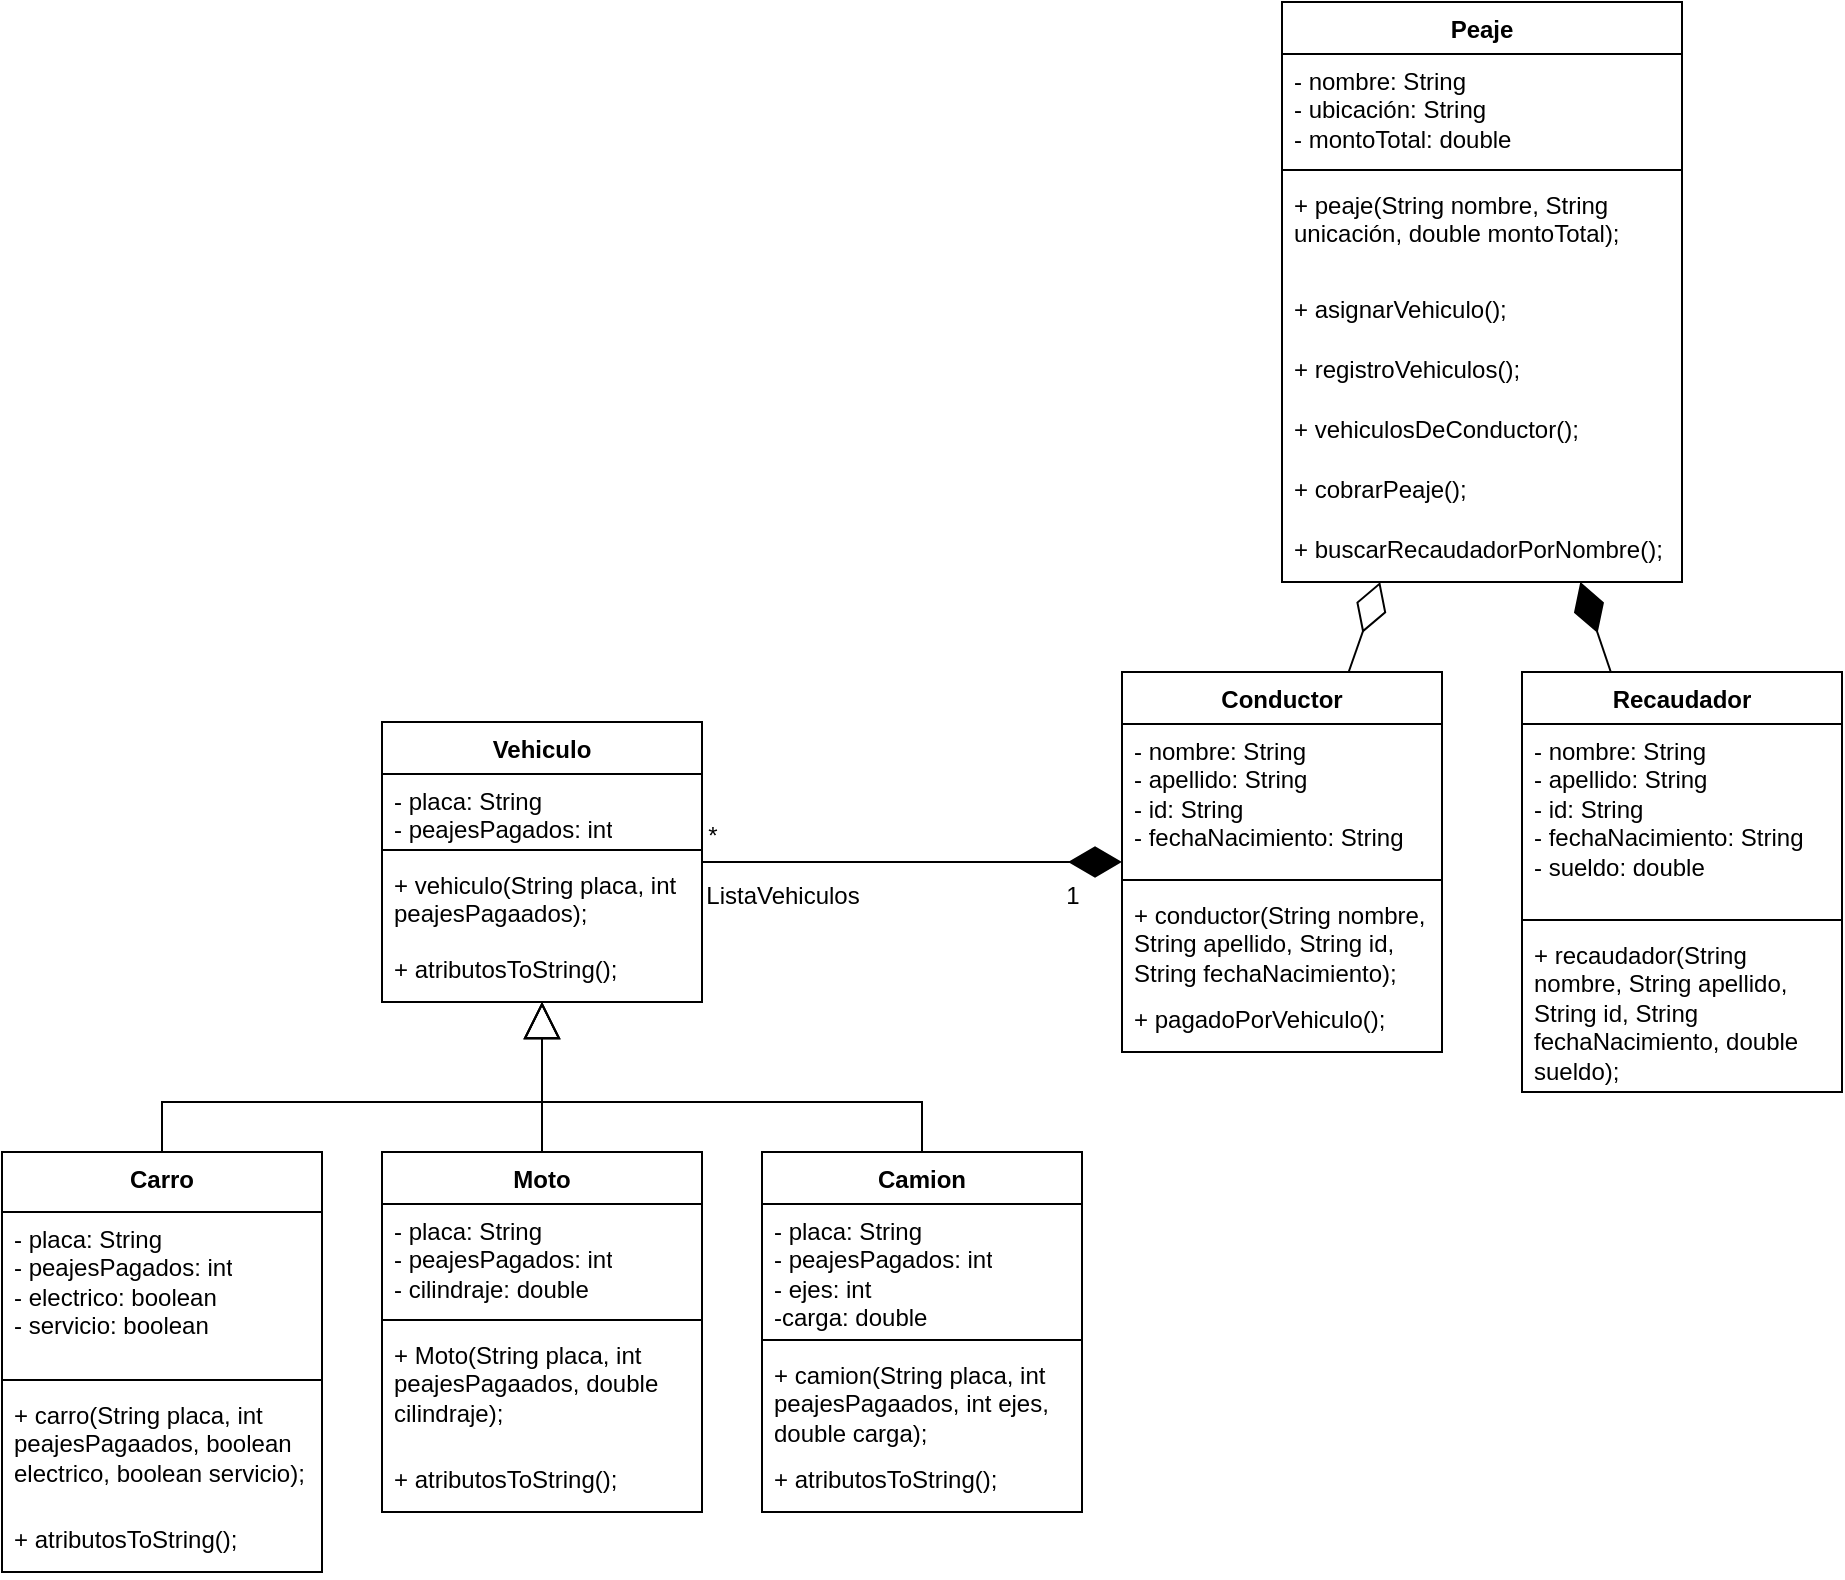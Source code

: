 <mxfile version="26.1.1">
  <diagram id="C5RBs43oDa-KdzZeNtuy" name="Page-1">
    <mxGraphModel dx="2117" dy="621" grid="1" gridSize="10" guides="1" tooltips="1" connect="1" arrows="1" fold="1" page="1" pageScale="1" pageWidth="827" pageHeight="1169" math="0" shadow="0">
      <root>
        <mxCell id="WIyWlLk6GJQsqaUBKTNV-0" />
        <mxCell id="WIyWlLk6GJQsqaUBKTNV-1" parent="WIyWlLk6GJQsqaUBKTNV-0" />
        <mxCell id="eFYhFj7gyF90XmFE_qZa-4" value="Peaje" style="swimlane;fontStyle=1;align=center;verticalAlign=top;childLayout=stackLayout;horizontal=1;startSize=26;horizontalStack=0;resizeParent=1;resizeParentMax=0;resizeLast=0;collapsible=1;marginBottom=0;whiteSpace=wrap;html=1;" parent="WIyWlLk6GJQsqaUBKTNV-1" vertex="1">
          <mxGeometry x="360" y="10" width="200" height="290" as="geometry" />
        </mxCell>
        <mxCell id="eFYhFj7gyF90XmFE_qZa-5" value="- nombre: String&amp;nbsp;&lt;div&gt;- ubicación: String&lt;/div&gt;&lt;div&gt;- montoTotal: double&lt;/div&gt;" style="text;strokeColor=none;fillColor=none;align=left;verticalAlign=top;spacingLeft=4;spacingRight=4;overflow=hidden;rotatable=0;points=[[0,0.5],[1,0.5]];portConstraint=eastwest;whiteSpace=wrap;html=1;" parent="eFYhFj7gyF90XmFE_qZa-4" vertex="1">
          <mxGeometry y="26" width="200" height="54" as="geometry" />
        </mxCell>
        <mxCell id="eFYhFj7gyF90XmFE_qZa-6" value="" style="line;strokeWidth=1;fillColor=none;align=left;verticalAlign=middle;spacingTop=-1;spacingLeft=3;spacingRight=3;rotatable=0;labelPosition=right;points=[];portConstraint=eastwest;strokeColor=inherit;" parent="eFYhFj7gyF90XmFE_qZa-4" vertex="1">
          <mxGeometry y="80" width="200" height="8" as="geometry" />
        </mxCell>
        <mxCell id="eFYhFj7gyF90XmFE_qZa-7" value="+ peaje(String nombre, String unicación, double montoTotal&lt;span style=&quot;background-color: transparent; color: light-dark(rgb(0, 0, 0), rgb(255, 255, 255));&quot;&gt;);&lt;/span&gt;" style="text;strokeColor=none;fillColor=none;align=left;verticalAlign=top;spacingLeft=4;spacingRight=4;overflow=hidden;rotatable=0;points=[[0,0.5],[1,0.5]];portConstraint=eastwest;whiteSpace=wrap;html=1;" parent="eFYhFj7gyF90XmFE_qZa-4" vertex="1">
          <mxGeometry y="88" width="200" height="52" as="geometry" />
        </mxCell>
        <mxCell id="eFYhFj7gyF90XmFE_qZa-42" value="+ asignarVehiculo();" style="text;strokeColor=none;fillColor=none;align=left;verticalAlign=top;spacingLeft=4;spacingRight=4;overflow=hidden;rotatable=0;points=[[0,0.5],[1,0.5]];portConstraint=eastwest;whiteSpace=wrap;html=1;" parent="eFYhFj7gyF90XmFE_qZa-4" vertex="1">
          <mxGeometry y="140" width="200" height="30" as="geometry" />
        </mxCell>
        <mxCell id="eFYhFj7gyF90XmFE_qZa-43" value="+ registroVehiculos();" style="text;strokeColor=none;fillColor=none;align=left;verticalAlign=top;spacingLeft=4;spacingRight=4;overflow=hidden;rotatable=0;points=[[0,0.5],[1,0.5]];portConstraint=eastwest;whiteSpace=wrap;html=1;" parent="eFYhFj7gyF90XmFE_qZa-4" vertex="1">
          <mxGeometry y="170" width="200" height="30" as="geometry" />
        </mxCell>
        <mxCell id="eFYhFj7gyF90XmFE_qZa-45" value="+ vehiculosDeConductor();" style="text;strokeColor=none;fillColor=none;align=left;verticalAlign=top;spacingLeft=4;spacingRight=4;overflow=hidden;rotatable=0;points=[[0,0.5],[1,0.5]];portConstraint=eastwest;whiteSpace=wrap;html=1;" parent="eFYhFj7gyF90XmFE_qZa-4" vertex="1">
          <mxGeometry y="200" width="200" height="30" as="geometry" />
        </mxCell>
        <mxCell id="eFYhFj7gyF90XmFE_qZa-51" value="+ cobrarPeaje();" style="text;strokeColor=none;fillColor=none;align=left;verticalAlign=top;spacingLeft=4;spacingRight=4;overflow=hidden;rotatable=0;points=[[0,0.5],[1,0.5]];portConstraint=eastwest;whiteSpace=wrap;html=1;" parent="eFYhFj7gyF90XmFE_qZa-4" vertex="1">
          <mxGeometry y="230" width="200" height="30" as="geometry" />
        </mxCell>
        <mxCell id="eFYhFj7gyF90XmFE_qZa-52" value="+ buscarRecaudadorPorNombre();" style="text;strokeColor=none;fillColor=none;align=left;verticalAlign=top;spacingLeft=4;spacingRight=4;overflow=hidden;rotatable=0;points=[[0,0.5],[1,0.5]];portConstraint=eastwest;whiteSpace=wrap;html=1;" parent="eFYhFj7gyF90XmFE_qZa-4" vertex="1">
          <mxGeometry y="260" width="200" height="30" as="geometry" />
        </mxCell>
        <mxCell id="eFYhFj7gyF90XmFE_qZa-8" value="Vehiculo" style="swimlane;fontStyle=1;align=center;verticalAlign=top;childLayout=stackLayout;horizontal=1;startSize=26;horizontalStack=0;resizeParent=1;resizeParentMax=0;resizeLast=0;collapsible=1;marginBottom=0;whiteSpace=wrap;html=1;" parent="WIyWlLk6GJQsqaUBKTNV-1" vertex="1">
          <mxGeometry x="-90" y="370" width="160" height="140" as="geometry" />
        </mxCell>
        <mxCell id="eFYhFj7gyF90XmFE_qZa-9" value="- placa: String&lt;div&gt;- peajesPagados: int&lt;br&gt;&lt;/div&gt;" style="text;strokeColor=none;fillColor=none;align=left;verticalAlign=top;spacingLeft=4;spacingRight=4;overflow=hidden;rotatable=0;points=[[0,0.5],[1,0.5]];portConstraint=eastwest;whiteSpace=wrap;html=1;" parent="eFYhFj7gyF90XmFE_qZa-8" vertex="1">
          <mxGeometry y="26" width="160" height="34" as="geometry" />
        </mxCell>
        <mxCell id="eFYhFj7gyF90XmFE_qZa-10" value="" style="line;strokeWidth=1;fillColor=none;align=left;verticalAlign=middle;spacingTop=-1;spacingLeft=3;spacingRight=3;rotatable=0;labelPosition=right;points=[];portConstraint=eastwest;strokeColor=inherit;" parent="eFYhFj7gyF90XmFE_qZa-8" vertex="1">
          <mxGeometry y="60" width="160" height="8" as="geometry" />
        </mxCell>
        <mxCell id="eFYhFj7gyF90XmFE_qZa-11" value="+ vehiculo(String placa, int peajesPagaados);" style="text;strokeColor=none;fillColor=none;align=left;verticalAlign=top;spacingLeft=4;spacingRight=4;overflow=hidden;rotatable=0;points=[[0,0.5],[1,0.5]];portConstraint=eastwest;whiteSpace=wrap;html=1;" parent="eFYhFj7gyF90XmFE_qZa-8" vertex="1">
          <mxGeometry y="68" width="160" height="42" as="geometry" />
        </mxCell>
        <mxCell id="eFYhFj7gyF90XmFE_qZa-46" value="+ atributosToString();" style="text;strokeColor=none;fillColor=none;align=left;verticalAlign=top;spacingLeft=4;spacingRight=4;overflow=hidden;rotatable=0;points=[[0,0.5],[1,0.5]];portConstraint=eastwest;whiteSpace=wrap;html=1;" parent="eFYhFj7gyF90XmFE_qZa-8" vertex="1">
          <mxGeometry y="110" width="160" height="30" as="geometry" />
        </mxCell>
        <mxCell id="eFYhFj7gyF90XmFE_qZa-12" value="Recaudador" style="swimlane;fontStyle=1;align=center;verticalAlign=top;childLayout=stackLayout;horizontal=1;startSize=26;horizontalStack=0;resizeParent=1;resizeParentMax=0;resizeLast=0;collapsible=1;marginBottom=0;whiteSpace=wrap;html=1;" parent="WIyWlLk6GJQsqaUBKTNV-1" vertex="1">
          <mxGeometry x="480" y="345" width="160" height="210" as="geometry" />
        </mxCell>
        <mxCell id="eFYhFj7gyF90XmFE_qZa-13" value="- nombre: String&lt;div&gt;- apellido:&amp;nbsp;&lt;span style=&quot;background-color: transparent; color: light-dark(rgb(0, 0, 0), rgb(255, 255, 255));&quot;&gt;String&lt;/span&gt;&lt;/div&gt;&lt;div&gt;&lt;span style=&quot;background-color: transparent; color: light-dark(rgb(0, 0, 0), rgb(255, 255, 255));&quot;&gt;- id:&amp;nbsp;&lt;/span&gt;&lt;span style=&quot;background-color: transparent; color: light-dark(rgb(0, 0, 0), rgb(255, 255, 255));&quot;&gt;String&lt;/span&gt;&lt;/div&gt;&lt;div&gt;&lt;span style=&quot;background-color: transparent; color: light-dark(rgb(0, 0, 0), rgb(255, 255, 255));&quot;&gt;- fechaNacimiento:&amp;nbsp;&lt;/span&gt;&lt;span style=&quot;background-color: transparent; color: light-dark(rgb(0, 0, 0), rgb(255, 255, 255));&quot;&gt;String&lt;/span&gt;&lt;/div&gt;&lt;div&gt;&lt;span style=&quot;background-color: transparent; color: light-dark(rgb(0, 0, 0), rgb(255, 255, 255));&quot;&gt;- sueldo: double&lt;/span&gt;&lt;/div&gt;" style="text;strokeColor=none;fillColor=none;align=left;verticalAlign=top;spacingLeft=4;spacingRight=4;overflow=hidden;rotatable=0;points=[[0,0.5],[1,0.5]];portConstraint=eastwest;whiteSpace=wrap;html=1;" parent="eFYhFj7gyF90XmFE_qZa-12" vertex="1">
          <mxGeometry y="26" width="160" height="94" as="geometry" />
        </mxCell>
        <mxCell id="eFYhFj7gyF90XmFE_qZa-14" value="" style="line;strokeWidth=1;fillColor=none;align=left;verticalAlign=middle;spacingTop=-1;spacingLeft=3;spacingRight=3;rotatable=0;labelPosition=right;points=[];portConstraint=eastwest;strokeColor=inherit;" parent="eFYhFj7gyF90XmFE_qZa-12" vertex="1">
          <mxGeometry y="120" width="160" height="8" as="geometry" />
        </mxCell>
        <mxCell id="eFYhFj7gyF90XmFE_qZa-15" value="+ recaudador(String nombre, String apellido, String id, String fechaNacimiento, double sueldo);" style="text;strokeColor=none;fillColor=none;align=left;verticalAlign=top;spacingLeft=4;spacingRight=4;overflow=hidden;rotatable=0;points=[[0,0.5],[1,0.5]];portConstraint=eastwest;whiteSpace=wrap;html=1;" parent="eFYhFj7gyF90XmFE_qZa-12" vertex="1">
          <mxGeometry y="128" width="160" height="82" as="geometry" />
        </mxCell>
        <mxCell id="eFYhFj7gyF90XmFE_qZa-16" value="Moto" style="swimlane;fontStyle=1;align=center;verticalAlign=top;childLayout=stackLayout;horizontal=1;startSize=26;horizontalStack=0;resizeParent=1;resizeParentMax=0;resizeLast=0;collapsible=1;marginBottom=0;whiteSpace=wrap;html=1;" parent="WIyWlLk6GJQsqaUBKTNV-1" vertex="1">
          <mxGeometry x="-90" y="585" width="160" height="180" as="geometry" />
        </mxCell>
        <mxCell id="eFYhFj7gyF90XmFE_qZa-17" value="- placa: String&lt;div&gt;- peajesPagados: int&lt;br&gt;- cilindraje: double&lt;/div&gt;" style="text;strokeColor=none;fillColor=none;align=left;verticalAlign=top;spacingLeft=4;spacingRight=4;overflow=hidden;rotatable=0;points=[[0,0.5],[1,0.5]];portConstraint=eastwest;whiteSpace=wrap;html=1;" parent="eFYhFj7gyF90XmFE_qZa-16" vertex="1">
          <mxGeometry y="26" width="160" height="54" as="geometry" />
        </mxCell>
        <mxCell id="eFYhFj7gyF90XmFE_qZa-18" value="" style="line;strokeWidth=1;fillColor=none;align=left;verticalAlign=middle;spacingTop=-1;spacingLeft=3;spacingRight=3;rotatable=0;labelPosition=right;points=[];portConstraint=eastwest;strokeColor=inherit;" parent="eFYhFj7gyF90XmFE_qZa-16" vertex="1">
          <mxGeometry y="80" width="160" height="8" as="geometry" />
        </mxCell>
        <mxCell id="eFYhFj7gyF90XmFE_qZa-19" value="+ Moto(String placa, int peajesPagaados, double cilindraje);" style="text;strokeColor=none;fillColor=none;align=left;verticalAlign=top;spacingLeft=4;spacingRight=4;overflow=hidden;rotatable=0;points=[[0,0.5],[1,0.5]];portConstraint=eastwest;whiteSpace=wrap;html=1;" parent="eFYhFj7gyF90XmFE_qZa-16" vertex="1">
          <mxGeometry y="88" width="160" height="62" as="geometry" />
        </mxCell>
        <mxCell id="eFYhFj7gyF90XmFE_qZa-48" value="+ atributosToString();" style="text;strokeColor=none;fillColor=none;align=left;verticalAlign=top;spacingLeft=4;spacingRight=4;overflow=hidden;rotatable=0;points=[[0,0.5],[1,0.5]];portConstraint=eastwest;whiteSpace=wrap;html=1;" parent="eFYhFj7gyF90XmFE_qZa-16" vertex="1">
          <mxGeometry y="150" width="160" height="30" as="geometry" />
        </mxCell>
        <mxCell id="eFYhFj7gyF90XmFE_qZa-20" value="Carro" style="swimlane;fontStyle=1;align=center;verticalAlign=top;childLayout=stackLayout;horizontal=1;startSize=30;horizontalStack=0;resizeParent=1;resizeParentMax=0;resizeLast=0;collapsible=1;marginBottom=0;whiteSpace=wrap;html=1;" parent="WIyWlLk6GJQsqaUBKTNV-1" vertex="1">
          <mxGeometry x="-280" y="585" width="160" height="210" as="geometry" />
        </mxCell>
        <mxCell id="eFYhFj7gyF90XmFE_qZa-21" value="- placa: String&lt;div&gt;- peajesPagados: int&lt;br&gt;&lt;/div&gt;&lt;div&gt;- electrico: boolean&lt;/div&gt;&lt;div&gt;- servicio: boolean&lt;/div&gt;" style="text;strokeColor=none;fillColor=none;align=left;verticalAlign=top;spacingLeft=4;spacingRight=4;overflow=hidden;rotatable=0;points=[[0,0.5],[1,0.5]];portConstraint=eastwest;whiteSpace=wrap;html=1;" parent="eFYhFj7gyF90XmFE_qZa-20" vertex="1">
          <mxGeometry y="30" width="160" height="80" as="geometry" />
        </mxCell>
        <mxCell id="eFYhFj7gyF90XmFE_qZa-22" value="" style="line;strokeWidth=1;fillColor=none;align=left;verticalAlign=middle;spacingTop=-1;spacingLeft=3;spacingRight=3;rotatable=0;labelPosition=right;points=[];portConstraint=eastwest;strokeColor=inherit;" parent="eFYhFj7gyF90XmFE_qZa-20" vertex="1">
          <mxGeometry y="110" width="160" height="8" as="geometry" />
        </mxCell>
        <mxCell id="eFYhFj7gyF90XmFE_qZa-23" value="+ carro(String placa, int peajesPagaados, boolean electrico, boolean servicio);" style="text;strokeColor=none;fillColor=none;align=left;verticalAlign=top;spacingLeft=4;spacingRight=4;overflow=hidden;rotatable=0;points=[[0,0.5],[1,0.5]];portConstraint=eastwest;whiteSpace=wrap;html=1;" parent="eFYhFj7gyF90XmFE_qZa-20" vertex="1">
          <mxGeometry y="118" width="160" height="62" as="geometry" />
        </mxCell>
        <mxCell id="eFYhFj7gyF90XmFE_qZa-47" value="+ atributosToString();" style="text;strokeColor=none;fillColor=none;align=left;verticalAlign=top;spacingLeft=4;spacingRight=4;overflow=hidden;rotatable=0;points=[[0,0.5],[1,0.5]];portConstraint=eastwest;whiteSpace=wrap;html=1;" parent="eFYhFj7gyF90XmFE_qZa-20" vertex="1">
          <mxGeometry y="180" width="160" height="30" as="geometry" />
        </mxCell>
        <mxCell id="eFYhFj7gyF90XmFE_qZa-24" value="Camion" style="swimlane;fontStyle=1;align=center;verticalAlign=top;childLayout=stackLayout;horizontal=1;startSize=26;horizontalStack=0;resizeParent=1;resizeParentMax=0;resizeLast=0;collapsible=1;marginBottom=0;whiteSpace=wrap;html=1;" parent="WIyWlLk6GJQsqaUBKTNV-1" vertex="1">
          <mxGeometry x="100" y="585" width="160" height="180" as="geometry" />
        </mxCell>
        <mxCell id="eFYhFj7gyF90XmFE_qZa-25" value="- placa: String&lt;div&gt;- peajesPagados: int&lt;br&gt;&lt;/div&gt;&lt;div&gt;- ejes: int&lt;/div&gt;&lt;div&gt;-carga: double&lt;/div&gt;&lt;div&gt;&lt;br&gt;&lt;/div&gt;" style="text;strokeColor=none;fillColor=none;align=left;verticalAlign=top;spacingLeft=4;spacingRight=4;overflow=hidden;rotatable=0;points=[[0,0.5],[1,0.5]];portConstraint=eastwest;whiteSpace=wrap;html=1;" parent="eFYhFj7gyF90XmFE_qZa-24" vertex="1">
          <mxGeometry y="26" width="160" height="64" as="geometry" />
        </mxCell>
        <mxCell id="eFYhFj7gyF90XmFE_qZa-26" value="" style="line;strokeWidth=1;fillColor=none;align=left;verticalAlign=middle;spacingTop=-1;spacingLeft=3;spacingRight=3;rotatable=0;labelPosition=right;points=[];portConstraint=eastwest;strokeColor=inherit;" parent="eFYhFj7gyF90XmFE_qZa-24" vertex="1">
          <mxGeometry y="90" width="160" height="8" as="geometry" />
        </mxCell>
        <mxCell id="eFYhFj7gyF90XmFE_qZa-27" value="+ camion(String placa, int peajesPagaados, int ejes, double carga);" style="text;strokeColor=none;fillColor=none;align=left;verticalAlign=top;spacingLeft=4;spacingRight=4;overflow=hidden;rotatable=0;points=[[0,0.5],[1,0.5]];portConstraint=eastwest;whiteSpace=wrap;html=1;" parent="eFYhFj7gyF90XmFE_qZa-24" vertex="1">
          <mxGeometry y="98" width="160" height="52" as="geometry" />
        </mxCell>
        <mxCell id="eFYhFj7gyF90XmFE_qZa-49" value="+ atributosToString();" style="text;strokeColor=none;fillColor=none;align=left;verticalAlign=top;spacingLeft=4;spacingRight=4;overflow=hidden;rotatable=0;points=[[0,0.5],[1,0.5]];portConstraint=eastwest;whiteSpace=wrap;html=1;" parent="eFYhFj7gyF90XmFE_qZa-24" vertex="1">
          <mxGeometry y="150" width="160" height="30" as="geometry" />
        </mxCell>
        <mxCell id="eFYhFj7gyF90XmFE_qZa-28" value="Conductor" style="swimlane;fontStyle=1;align=center;verticalAlign=top;childLayout=stackLayout;horizontal=1;startSize=26;horizontalStack=0;resizeParent=1;resizeParentMax=0;resizeLast=0;collapsible=1;marginBottom=0;whiteSpace=wrap;html=1;" parent="WIyWlLk6GJQsqaUBKTNV-1" vertex="1">
          <mxGeometry x="280" y="345" width="160" height="190" as="geometry" />
        </mxCell>
        <mxCell id="eFYhFj7gyF90XmFE_qZa-29" value="- nombre: String&lt;div&gt;- apellido:&amp;nbsp;&lt;span style=&quot;background-color: transparent; color: light-dark(rgb(0, 0, 0), rgb(255, 255, 255));&quot;&gt;String&lt;/span&gt;&lt;/div&gt;&lt;div&gt;&lt;span style=&quot;background-color: transparent; color: light-dark(rgb(0, 0, 0), rgb(255, 255, 255));&quot;&gt;- id:&amp;nbsp;&lt;/span&gt;&lt;span style=&quot;background-color: transparent; color: light-dark(rgb(0, 0, 0), rgb(255, 255, 255));&quot;&gt;String&lt;/span&gt;&lt;/div&gt;&lt;div&gt;&lt;span style=&quot;background-color: transparent; color: light-dark(rgb(0, 0, 0), rgb(255, 255, 255));&quot;&gt;- fechaNacimiento:&amp;nbsp;&lt;/span&gt;&lt;span style=&quot;background-color: transparent; color: light-dark(rgb(0, 0, 0), rgb(255, 255, 255));&quot;&gt;String&lt;/span&gt;&lt;/div&gt;" style="text;strokeColor=none;fillColor=none;align=left;verticalAlign=top;spacingLeft=4;spacingRight=4;overflow=hidden;rotatable=0;points=[[0,0.5],[1,0.5]];portConstraint=eastwest;whiteSpace=wrap;html=1;" parent="eFYhFj7gyF90XmFE_qZa-28" vertex="1">
          <mxGeometry y="26" width="160" height="74" as="geometry" />
        </mxCell>
        <mxCell id="eFYhFj7gyF90XmFE_qZa-30" value="" style="line;strokeWidth=1;fillColor=none;align=left;verticalAlign=middle;spacingTop=-1;spacingLeft=3;spacingRight=3;rotatable=0;labelPosition=right;points=[];portConstraint=eastwest;strokeColor=inherit;" parent="eFYhFj7gyF90XmFE_qZa-28" vertex="1">
          <mxGeometry y="100" width="160" height="8" as="geometry" />
        </mxCell>
        <mxCell id="eFYhFj7gyF90XmFE_qZa-31" value="+ conductor(String nombre, String apellido, String id, String fechaNacimiento);" style="text;strokeColor=none;fillColor=none;align=left;verticalAlign=top;spacingLeft=4;spacingRight=4;overflow=hidden;rotatable=0;points=[[0,0.5],[1,0.5]];portConstraint=eastwest;whiteSpace=wrap;html=1;" parent="eFYhFj7gyF90XmFE_qZa-28" vertex="1">
          <mxGeometry y="108" width="160" height="52" as="geometry" />
        </mxCell>
        <mxCell id="eFYhFj7gyF90XmFE_qZa-44" value="+ pagadoPorVehiculo();" style="text;strokeColor=none;fillColor=none;align=left;verticalAlign=top;spacingLeft=4;spacingRight=4;overflow=hidden;rotatable=0;points=[[0,0.5],[1,0.5]];portConstraint=eastwest;whiteSpace=wrap;html=1;" parent="eFYhFj7gyF90XmFE_qZa-28" vertex="1">
          <mxGeometry y="160" width="160" height="30" as="geometry" />
        </mxCell>
        <mxCell id="eFYhFj7gyF90XmFE_qZa-34" value="" style="endArrow=diamondThin;endFill=1;endSize=24;html=1;rounded=0;" parent="WIyWlLk6GJQsqaUBKTNV-1" source="eFYhFj7gyF90XmFE_qZa-8" target="eFYhFj7gyF90XmFE_qZa-28" edge="1">
          <mxGeometry width="160" relative="1" as="geometry">
            <mxPoint x="80" y="462" as="sourcePoint" />
            <mxPoint x="240" y="462" as="targetPoint" />
          </mxGeometry>
        </mxCell>
        <mxCell id="eFYhFj7gyF90XmFE_qZa-35" value="1" style="text;html=1;align=center;verticalAlign=middle;resizable=0;points=[];autosize=1;strokeColor=none;fillColor=none;" parent="WIyWlLk6GJQsqaUBKTNV-1" vertex="1">
          <mxGeometry x="240" y="442" width="30" height="30" as="geometry" />
        </mxCell>
        <mxCell id="eFYhFj7gyF90XmFE_qZa-36" value="*" style="text;html=1;align=center;verticalAlign=middle;resizable=0;points=[];autosize=1;strokeColor=none;fillColor=none;" parent="WIyWlLk6GJQsqaUBKTNV-1" vertex="1">
          <mxGeometry x="60" y="412" width="30" height="30" as="geometry" />
        </mxCell>
        <mxCell id="eFYhFj7gyF90XmFE_qZa-37" value="ListaVehiculos" style="text;html=1;align=center;verticalAlign=middle;resizable=0;points=[];autosize=1;strokeColor=none;fillColor=none;" parent="WIyWlLk6GJQsqaUBKTNV-1" vertex="1">
          <mxGeometry x="60" y="442" width="100" height="30" as="geometry" />
        </mxCell>
        <mxCell id="eFYhFj7gyF90XmFE_qZa-56" value="" style="endArrow=diamondThin;endFill=1;endSize=24;html=1;rounded=0;" parent="WIyWlLk6GJQsqaUBKTNV-1" source="eFYhFj7gyF90XmFE_qZa-12" target="eFYhFj7gyF90XmFE_qZa-4" edge="1">
          <mxGeometry width="160" relative="1" as="geometry">
            <mxPoint x="280" y="330" as="sourcePoint" />
            <mxPoint x="490" y="330" as="targetPoint" />
            <Array as="points" />
          </mxGeometry>
        </mxCell>
        <mxCell id="eFYhFj7gyF90XmFE_qZa-57" value="" style="endArrow=block;endSize=16;endFill=0;html=1;rounded=0;" parent="WIyWlLk6GJQsqaUBKTNV-1" source="eFYhFj7gyF90XmFE_qZa-20" target="eFYhFj7gyF90XmFE_qZa-8" edge="1">
          <mxGeometry width="160" relative="1" as="geometry">
            <mxPoint x="-100" y="590" as="sourcePoint" />
            <mxPoint x="60" y="590" as="targetPoint" />
            <Array as="points">
              <mxPoint x="-200" y="560" />
              <mxPoint x="-10" y="560" />
            </Array>
          </mxGeometry>
        </mxCell>
        <mxCell id="eFYhFj7gyF90XmFE_qZa-58" value="" style="endArrow=block;endSize=16;endFill=0;html=1;rounded=0;" parent="WIyWlLk6GJQsqaUBKTNV-1" source="eFYhFj7gyF90XmFE_qZa-16" target="eFYhFj7gyF90XmFE_qZa-8" edge="1">
          <mxGeometry width="160" relative="1" as="geometry">
            <mxPoint x="-107" y="595" as="sourcePoint" />
            <mxPoint x="-52" y="520" as="targetPoint" />
          </mxGeometry>
        </mxCell>
        <mxCell id="eFYhFj7gyF90XmFE_qZa-59" value="" style="endArrow=block;endSize=16;endFill=0;html=1;rounded=0;" parent="WIyWlLk6GJQsqaUBKTNV-1" source="eFYhFj7gyF90XmFE_qZa-24" target="eFYhFj7gyF90XmFE_qZa-8" edge="1">
          <mxGeometry width="160" relative="1" as="geometry">
            <mxPoint x="-97" y="605" as="sourcePoint" />
            <mxPoint x="-42" y="530" as="targetPoint" />
            <Array as="points">
              <mxPoint x="180" y="560" />
              <mxPoint x="-10" y="560" />
            </Array>
          </mxGeometry>
        </mxCell>
        <mxCell id="eFYhFj7gyF90XmFE_qZa-61" value="" style="endArrow=diamondThin;endFill=0;endSize=24;html=1;rounded=0;" parent="WIyWlLk6GJQsqaUBKTNV-1" source="eFYhFj7gyF90XmFE_qZa-28" target="eFYhFj7gyF90XmFE_qZa-4" edge="1">
          <mxGeometry width="160" relative="1" as="geometry">
            <mxPoint x="350" y="310" as="sourcePoint" />
            <mxPoint x="470" y="310" as="targetPoint" />
          </mxGeometry>
        </mxCell>
      </root>
    </mxGraphModel>
  </diagram>
</mxfile>
